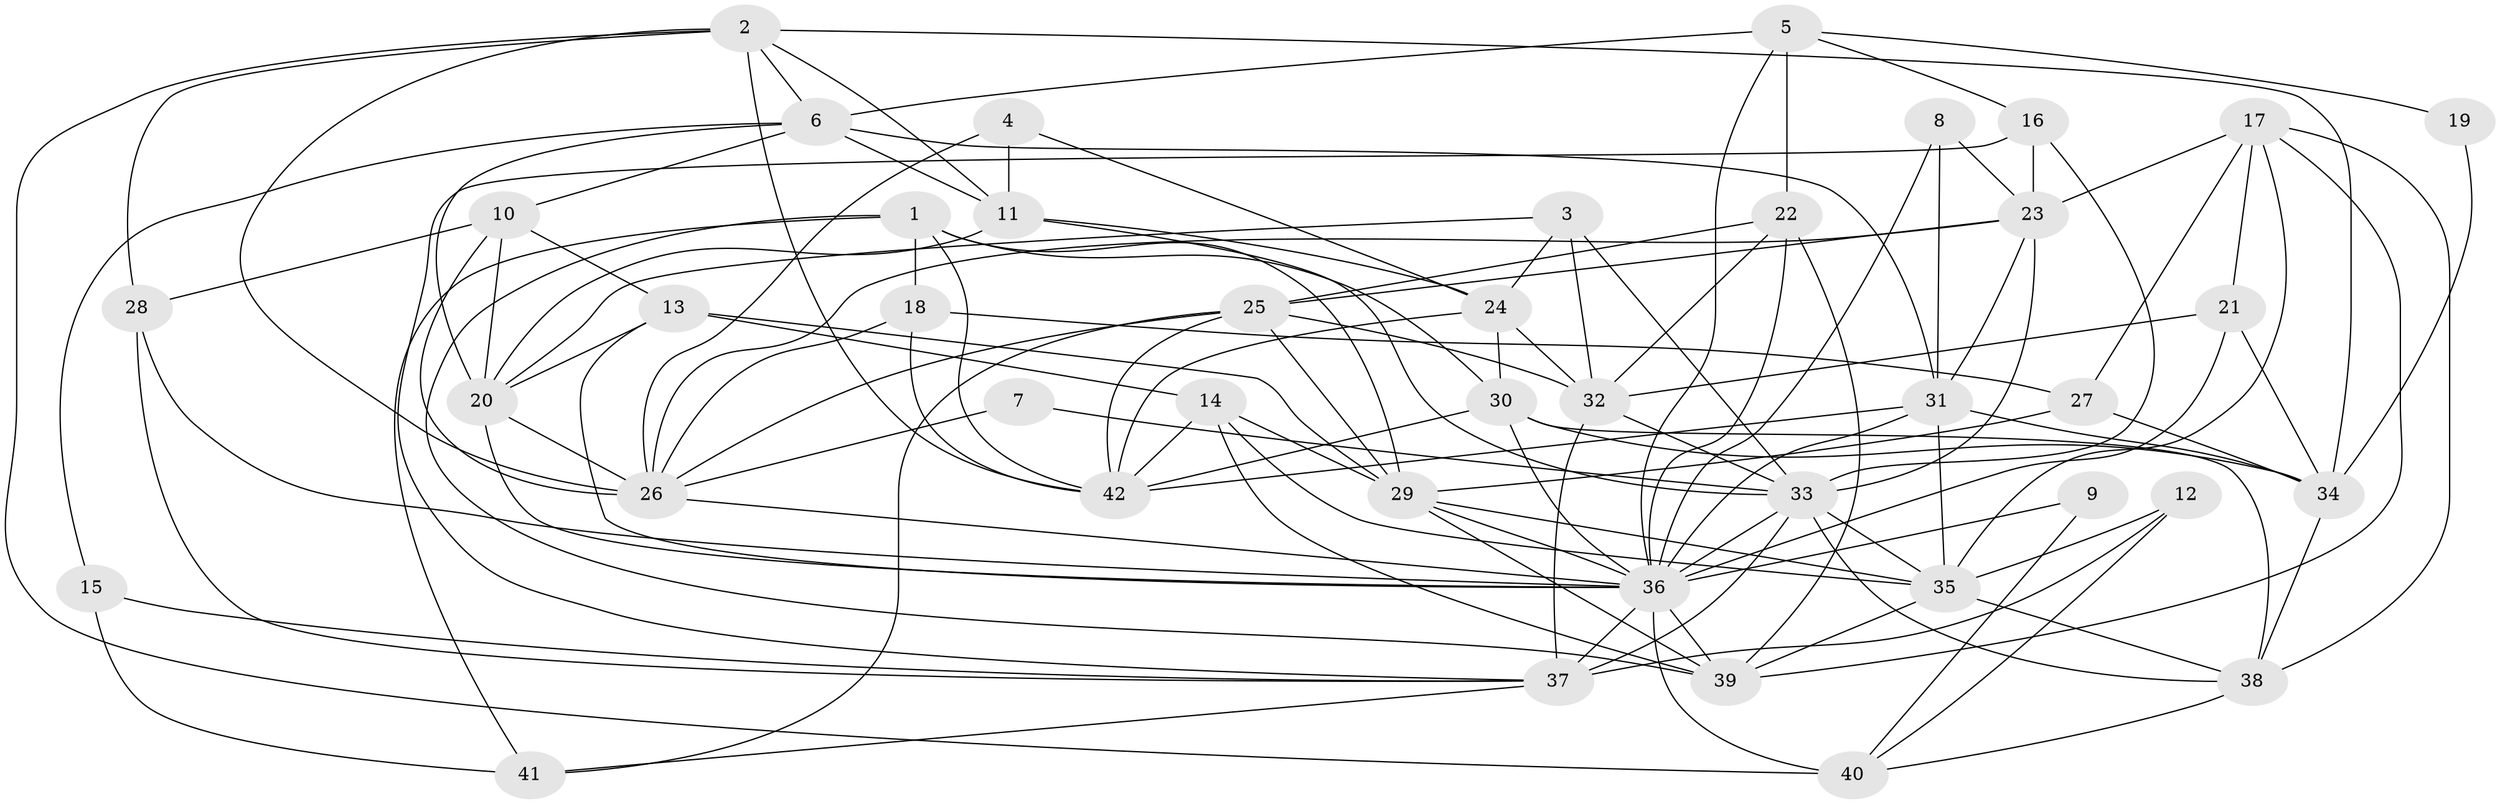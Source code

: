 // original degree distribution, {5: 0.25, 4: 0.25, 2: 0.11904761904761904, 6: 0.08333333333333333, 3: 0.27380952380952384, 7: 0.011904761904761904, 9: 0.011904761904761904}
// Generated by graph-tools (version 1.1) at 2025/26/03/09/25 03:26:17]
// undirected, 42 vertices, 121 edges
graph export_dot {
graph [start="1"]
  node [color=gray90,style=filled];
  1;
  2;
  3;
  4;
  5;
  6;
  7;
  8;
  9;
  10;
  11;
  12;
  13;
  14;
  15;
  16;
  17;
  18;
  19;
  20;
  21;
  22;
  23;
  24;
  25;
  26;
  27;
  28;
  29;
  30;
  31;
  32;
  33;
  34;
  35;
  36;
  37;
  38;
  39;
  40;
  41;
  42;
  1 -- 18 [weight=1.0];
  1 -- 29 [weight=1.0];
  1 -- 30 [weight=1.0];
  1 -- 39 [weight=1.0];
  1 -- 41 [weight=1.0];
  1 -- 42 [weight=1.0];
  2 -- 6 [weight=1.0];
  2 -- 11 [weight=1.0];
  2 -- 26 [weight=1.0];
  2 -- 28 [weight=1.0];
  2 -- 34 [weight=1.0];
  2 -- 40 [weight=1.0];
  2 -- 42 [weight=1.0];
  3 -- 20 [weight=1.0];
  3 -- 24 [weight=1.0];
  3 -- 32 [weight=1.0];
  3 -- 33 [weight=1.0];
  4 -- 11 [weight=1.0];
  4 -- 24 [weight=1.0];
  4 -- 26 [weight=1.0];
  5 -- 6 [weight=1.0];
  5 -- 16 [weight=1.0];
  5 -- 19 [weight=1.0];
  5 -- 22 [weight=1.0];
  5 -- 36 [weight=1.0];
  6 -- 10 [weight=1.0];
  6 -- 11 [weight=1.0];
  6 -- 15 [weight=1.0];
  6 -- 20 [weight=1.0];
  6 -- 31 [weight=1.0];
  7 -- 26 [weight=1.0];
  7 -- 33 [weight=1.0];
  8 -- 23 [weight=1.0];
  8 -- 31 [weight=1.0];
  8 -- 36 [weight=1.0];
  9 -- 36 [weight=1.0];
  9 -- 40 [weight=1.0];
  10 -- 13 [weight=1.0];
  10 -- 20 [weight=1.0];
  10 -- 26 [weight=1.0];
  10 -- 28 [weight=1.0];
  11 -- 20 [weight=1.0];
  11 -- 24 [weight=1.0];
  11 -- 33 [weight=1.0];
  12 -- 35 [weight=1.0];
  12 -- 37 [weight=1.0];
  12 -- 40 [weight=1.0];
  13 -- 14 [weight=1.0];
  13 -- 20 [weight=1.0];
  13 -- 29 [weight=1.0];
  13 -- 36 [weight=1.0];
  14 -- 29 [weight=1.0];
  14 -- 35 [weight=1.0];
  14 -- 39 [weight=1.0];
  14 -- 42 [weight=1.0];
  15 -- 37 [weight=1.0];
  15 -- 41 [weight=1.0];
  16 -- 23 [weight=1.0];
  16 -- 33 [weight=1.0];
  16 -- 37 [weight=1.0];
  17 -- 21 [weight=1.0];
  17 -- 23 [weight=1.0];
  17 -- 27 [weight=1.0];
  17 -- 35 [weight=1.0];
  17 -- 38 [weight=1.0];
  17 -- 39 [weight=1.0];
  18 -- 26 [weight=1.0];
  18 -- 27 [weight=1.0];
  18 -- 42 [weight=1.0];
  19 -- 34 [weight=1.0];
  20 -- 26 [weight=1.0];
  20 -- 36 [weight=1.0];
  21 -- 32 [weight=1.0];
  21 -- 34 [weight=1.0];
  21 -- 36 [weight=1.0];
  22 -- 25 [weight=1.0];
  22 -- 32 [weight=1.0];
  22 -- 36 [weight=1.0];
  22 -- 39 [weight=1.0];
  23 -- 25 [weight=1.0];
  23 -- 26 [weight=1.0];
  23 -- 31 [weight=1.0];
  23 -- 33 [weight=1.0];
  24 -- 30 [weight=1.0];
  24 -- 32 [weight=1.0];
  24 -- 42 [weight=1.0];
  25 -- 26 [weight=1.0];
  25 -- 29 [weight=1.0];
  25 -- 32 [weight=1.0];
  25 -- 41 [weight=1.0];
  25 -- 42 [weight=1.0];
  26 -- 36 [weight=1.0];
  27 -- 29 [weight=1.0];
  27 -- 34 [weight=1.0];
  28 -- 36 [weight=1.0];
  28 -- 37 [weight=1.0];
  29 -- 35 [weight=1.0];
  29 -- 36 [weight=1.0];
  29 -- 39 [weight=1.0];
  30 -- 34 [weight=1.0];
  30 -- 36 [weight=1.0];
  30 -- 38 [weight=1.0];
  30 -- 42 [weight=1.0];
  31 -- 34 [weight=2.0];
  31 -- 35 [weight=1.0];
  31 -- 36 [weight=1.0];
  31 -- 42 [weight=1.0];
  32 -- 33 [weight=1.0];
  32 -- 37 [weight=1.0];
  33 -- 35 [weight=1.0];
  33 -- 36 [weight=1.0];
  33 -- 37 [weight=2.0];
  33 -- 38 [weight=1.0];
  34 -- 38 [weight=1.0];
  35 -- 38 [weight=1.0];
  35 -- 39 [weight=1.0];
  36 -- 37 [weight=2.0];
  36 -- 39 [weight=1.0];
  36 -- 40 [weight=2.0];
  37 -- 41 [weight=1.0];
  38 -- 40 [weight=1.0];
}
